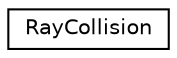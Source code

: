 digraph "Graphical Class Hierarchy"
{
 // LATEX_PDF_SIZE
  edge [fontname="Helvetica",fontsize="10",labelfontname="Helvetica",labelfontsize="10"];
  node [fontname="Helvetica",fontsize="10",shape=record];
  rankdir="LR";
  Node0 [label="RayCollision",height=0.2,width=0.4,color="black", fillcolor="white", style="filled",URL="$structRayCollision.html",tooltip=" "];
}
